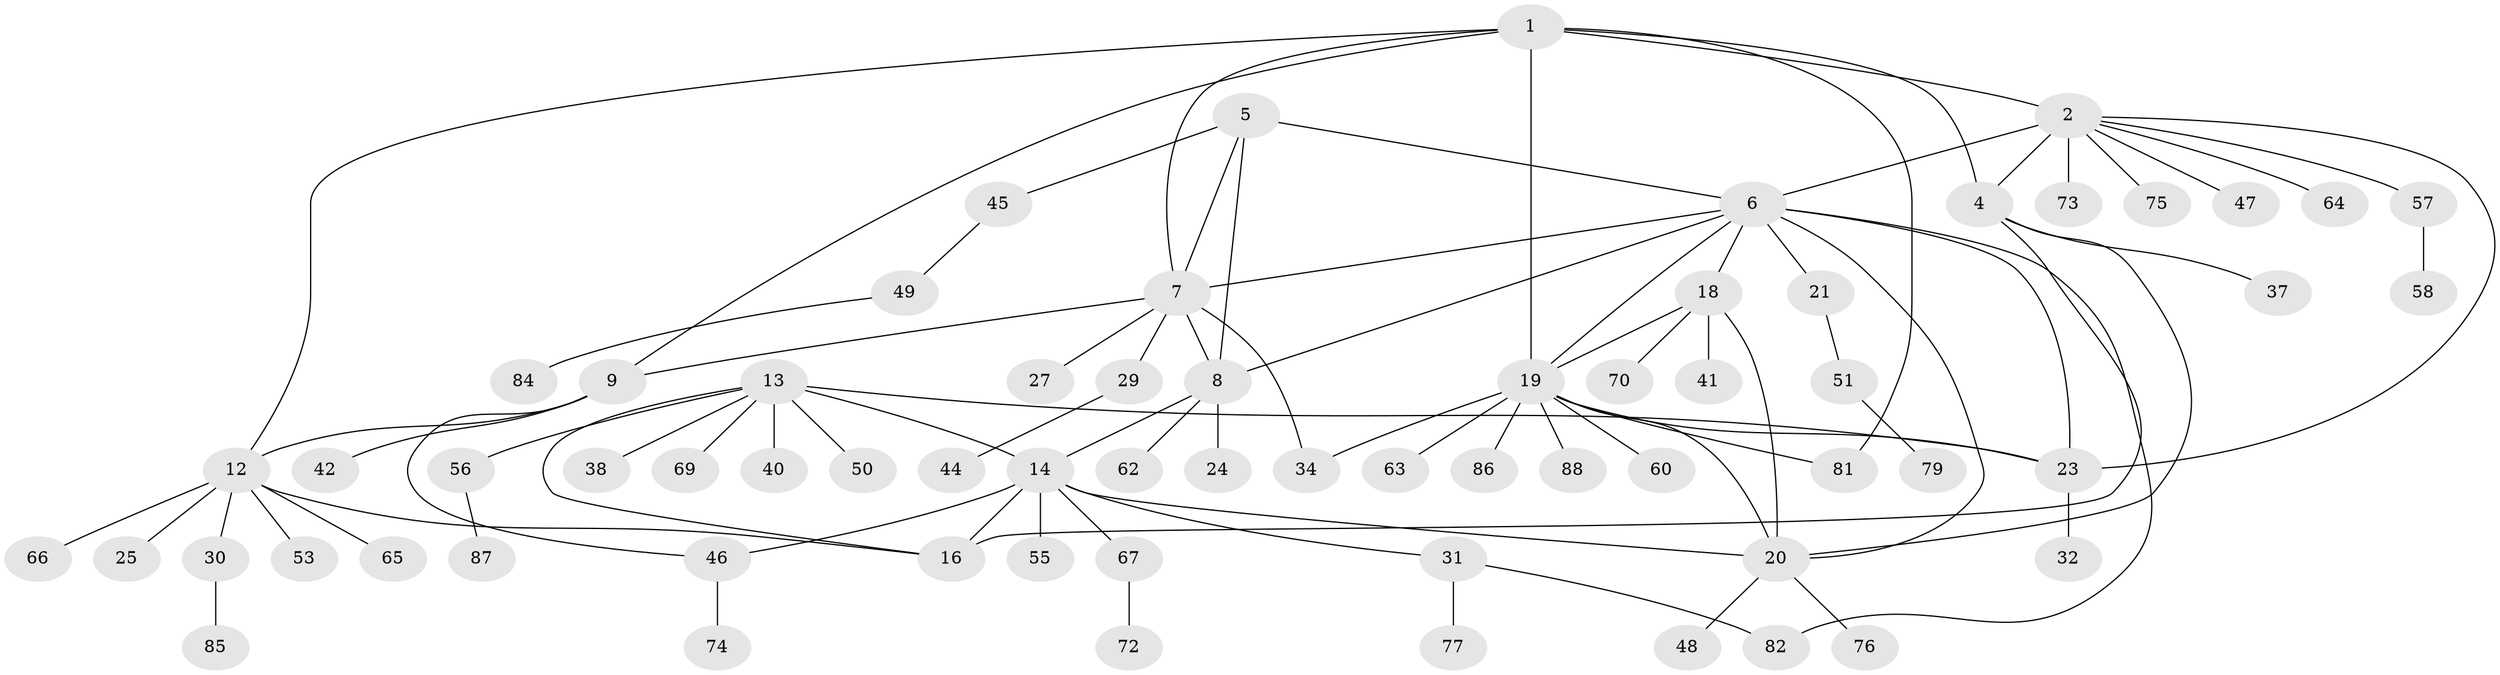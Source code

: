 // Generated by graph-tools (version 1.1) at 2025/24/03/03/25 07:24:09]
// undirected, 66 vertices, 88 edges
graph export_dot {
graph [start="1"]
  node [color=gray90,style=filled];
  1 [super="+11"];
  2 [super="+3"];
  4 [super="+33"];
  5;
  6 [super="+17"];
  7 [super="+54"];
  8 [super="+43"];
  9 [super="+10"];
  12 [super="+52"];
  13 [super="+35"];
  14 [super="+15"];
  16 [super="+22"];
  18;
  19 [super="+28"];
  20 [super="+83"];
  21;
  23 [super="+26"];
  24;
  25;
  27;
  29 [super="+36"];
  30;
  31 [super="+68"];
  32 [super="+39"];
  34;
  37;
  38 [super="+59"];
  40;
  41 [super="+80"];
  42;
  44;
  45 [super="+71"];
  46 [super="+61"];
  47;
  48;
  49;
  50;
  51;
  53;
  55;
  56;
  57 [super="+78"];
  58;
  60;
  62;
  63;
  64;
  65;
  66;
  67;
  69;
  70;
  72;
  73;
  74;
  75;
  76;
  77;
  79;
  81;
  82;
  84;
  85;
  86;
  87;
  88;
  1 -- 2 [weight=2];
  1 -- 4;
  1 -- 7;
  1 -- 81;
  1 -- 19;
  1 -- 9 [weight=2];
  1 -- 12;
  2 -- 4 [weight=2];
  2 -- 64;
  2 -- 73;
  2 -- 75;
  2 -- 47;
  2 -- 23;
  2 -- 57;
  2 -- 6;
  4 -- 16;
  4 -- 37;
  4 -- 20;
  5 -- 6;
  5 -- 7;
  5 -- 8;
  5 -- 45;
  6 -- 7;
  6 -- 8;
  6 -- 18;
  6 -- 19;
  6 -- 20;
  6 -- 21;
  6 -- 82;
  6 -- 23;
  7 -- 8;
  7 -- 9;
  7 -- 27;
  7 -- 29;
  7 -- 34;
  8 -- 24;
  8 -- 62;
  8 -- 14;
  9 -- 12 [weight=2];
  9 -- 46;
  9 -- 42;
  12 -- 16;
  12 -- 25;
  12 -- 30;
  12 -- 53;
  12 -- 65;
  12 -- 66;
  13 -- 14 [weight=2];
  13 -- 16;
  13 -- 38;
  13 -- 40;
  13 -- 50;
  13 -- 56;
  13 -- 69;
  13 -- 23;
  14 -- 16 [weight=2];
  14 -- 31;
  14 -- 55;
  14 -- 67;
  14 -- 20;
  14 -- 46;
  18 -- 19;
  18 -- 20;
  18 -- 41;
  18 -- 70;
  19 -- 20;
  19 -- 34;
  19 -- 60;
  19 -- 63;
  19 -- 81;
  19 -- 86;
  19 -- 88;
  19 -- 23;
  20 -- 48;
  20 -- 76;
  21 -- 51;
  23 -- 32;
  29 -- 44;
  30 -- 85;
  31 -- 82;
  31 -- 77;
  45 -- 49;
  46 -- 74;
  49 -- 84;
  51 -- 79;
  56 -- 87;
  57 -- 58;
  67 -- 72;
}
